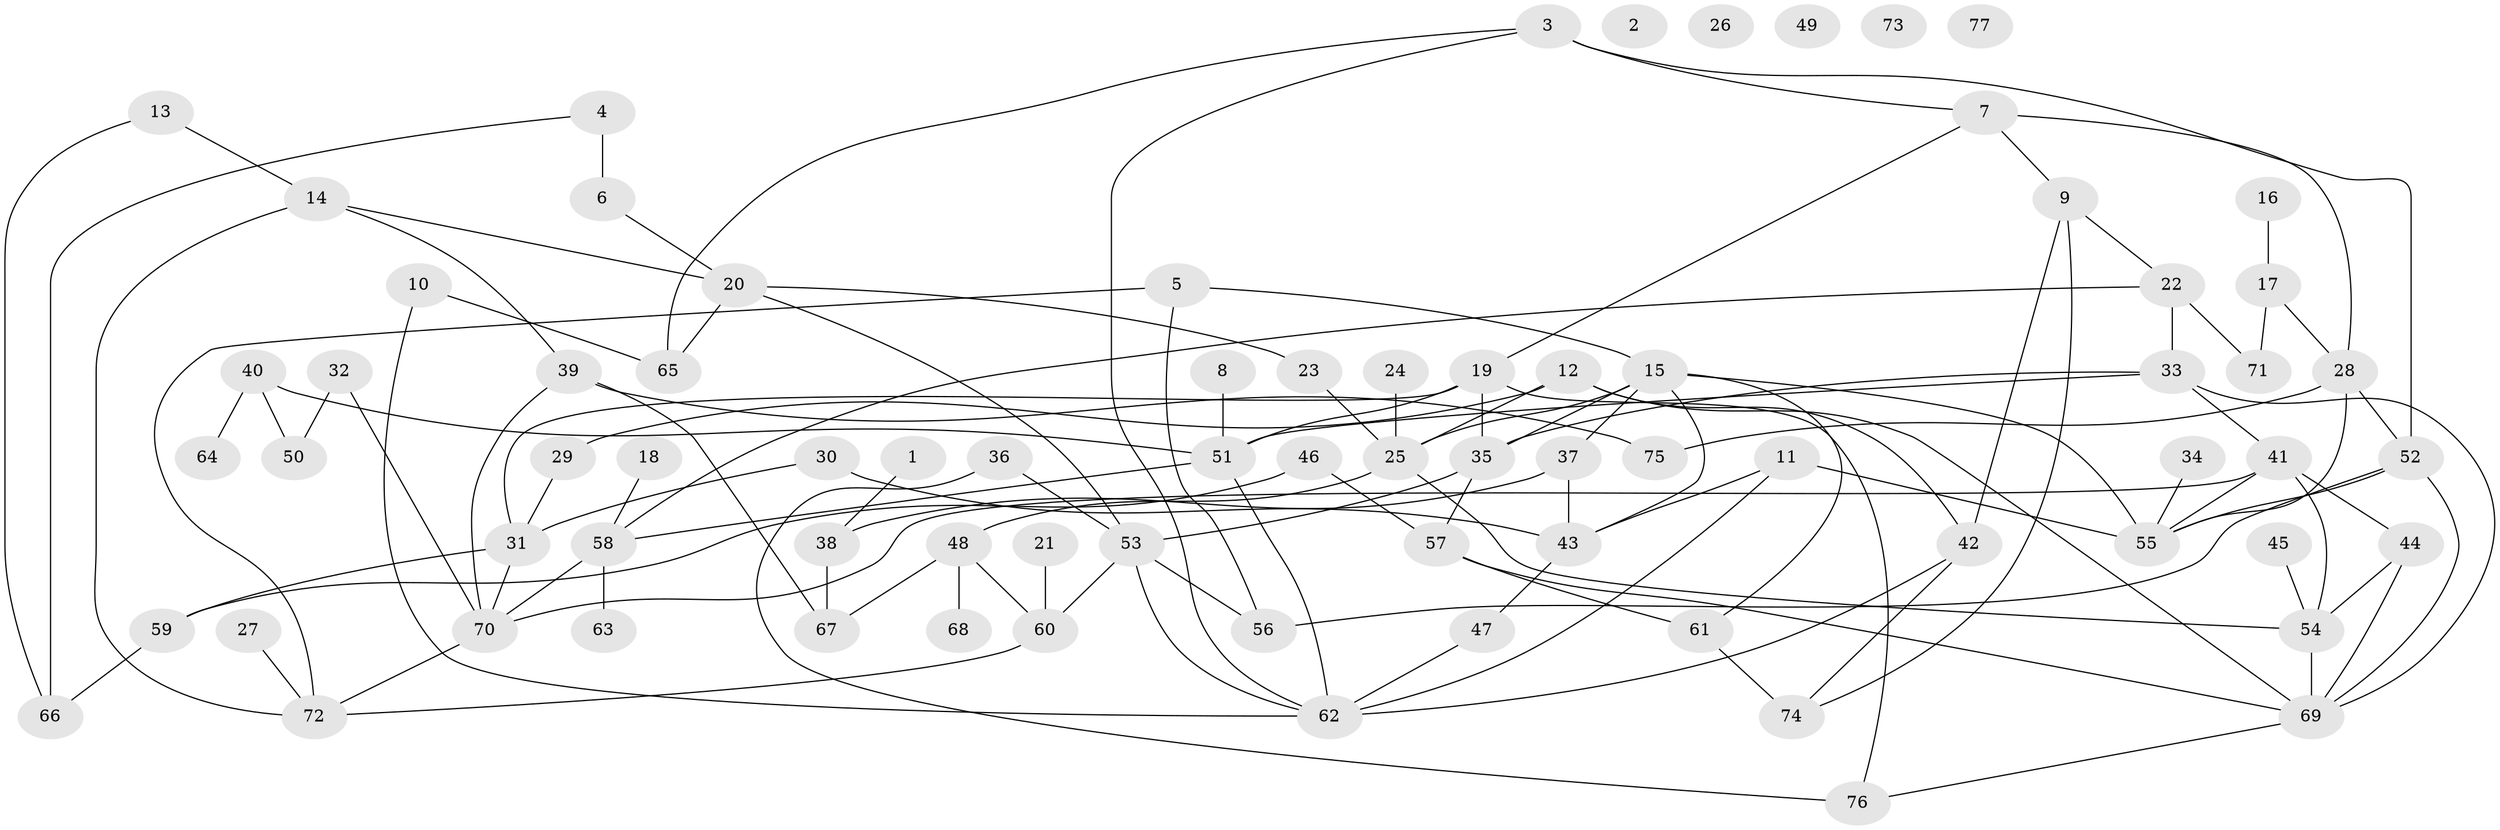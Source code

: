 // coarse degree distribution, {1: 0.20754716981132076, 0: 0.09433962264150944, 10: 0.05660377358490566, 2: 0.16981132075471697, 7: 0.05660377358490566, 3: 0.1509433962264151, 4: 0.11320754716981132, 6: 0.05660377358490566, 12: 0.018867924528301886, 9: 0.018867924528301886, 5: 0.05660377358490566}
// Generated by graph-tools (version 1.1) at 2025/16/03/04/25 18:16:26]
// undirected, 77 vertices, 120 edges
graph export_dot {
graph [start="1"]
  node [color=gray90,style=filled];
  1;
  2;
  3;
  4;
  5;
  6;
  7;
  8;
  9;
  10;
  11;
  12;
  13;
  14;
  15;
  16;
  17;
  18;
  19;
  20;
  21;
  22;
  23;
  24;
  25;
  26;
  27;
  28;
  29;
  30;
  31;
  32;
  33;
  34;
  35;
  36;
  37;
  38;
  39;
  40;
  41;
  42;
  43;
  44;
  45;
  46;
  47;
  48;
  49;
  50;
  51;
  52;
  53;
  54;
  55;
  56;
  57;
  58;
  59;
  60;
  61;
  62;
  63;
  64;
  65;
  66;
  67;
  68;
  69;
  70;
  71;
  72;
  73;
  74;
  75;
  76;
  77;
  1 -- 38;
  3 -- 7;
  3 -- 52;
  3 -- 62;
  3 -- 65;
  4 -- 6;
  4 -- 66;
  5 -- 15;
  5 -- 56;
  5 -- 72;
  6 -- 20;
  7 -- 9;
  7 -- 19;
  7 -- 28;
  8 -- 51;
  9 -- 22;
  9 -- 42;
  9 -- 74;
  10 -- 62;
  10 -- 65;
  11 -- 43;
  11 -- 55;
  11 -- 62;
  12 -- 25;
  12 -- 29;
  12 -- 42;
  12 -- 69;
  13 -- 14;
  13 -- 66;
  14 -- 20;
  14 -- 39;
  14 -- 72;
  15 -- 25;
  15 -- 35;
  15 -- 37;
  15 -- 43;
  15 -- 55;
  15 -- 61;
  16 -- 17;
  17 -- 28;
  17 -- 71;
  18 -- 58;
  19 -- 31;
  19 -- 35;
  19 -- 51;
  19 -- 76;
  20 -- 23;
  20 -- 53;
  20 -- 65;
  21 -- 60;
  22 -- 33;
  22 -- 58;
  22 -- 71;
  23 -- 25;
  24 -- 25;
  25 -- 48;
  25 -- 54;
  27 -- 72;
  28 -- 52;
  28 -- 55;
  28 -- 75;
  29 -- 31;
  30 -- 31;
  30 -- 43;
  31 -- 59;
  31 -- 70;
  32 -- 50;
  32 -- 70;
  33 -- 35;
  33 -- 41;
  33 -- 51;
  33 -- 69;
  34 -- 55;
  35 -- 53;
  35 -- 57;
  36 -- 53;
  36 -- 76;
  37 -- 38;
  37 -- 43;
  38 -- 67;
  39 -- 67;
  39 -- 70;
  39 -- 75;
  40 -- 50;
  40 -- 51;
  40 -- 64;
  41 -- 44;
  41 -- 54;
  41 -- 55;
  41 -- 70;
  42 -- 62;
  42 -- 74;
  43 -- 47;
  44 -- 54;
  44 -- 69;
  45 -- 54;
  46 -- 57;
  46 -- 59;
  47 -- 62;
  48 -- 60;
  48 -- 67;
  48 -- 68;
  51 -- 58;
  51 -- 62;
  52 -- 55;
  52 -- 56;
  52 -- 69;
  53 -- 56;
  53 -- 60;
  53 -- 62;
  54 -- 69;
  57 -- 61;
  57 -- 69;
  58 -- 63;
  58 -- 70;
  59 -- 66;
  60 -- 72;
  61 -- 74;
  69 -- 76;
  70 -- 72;
}
